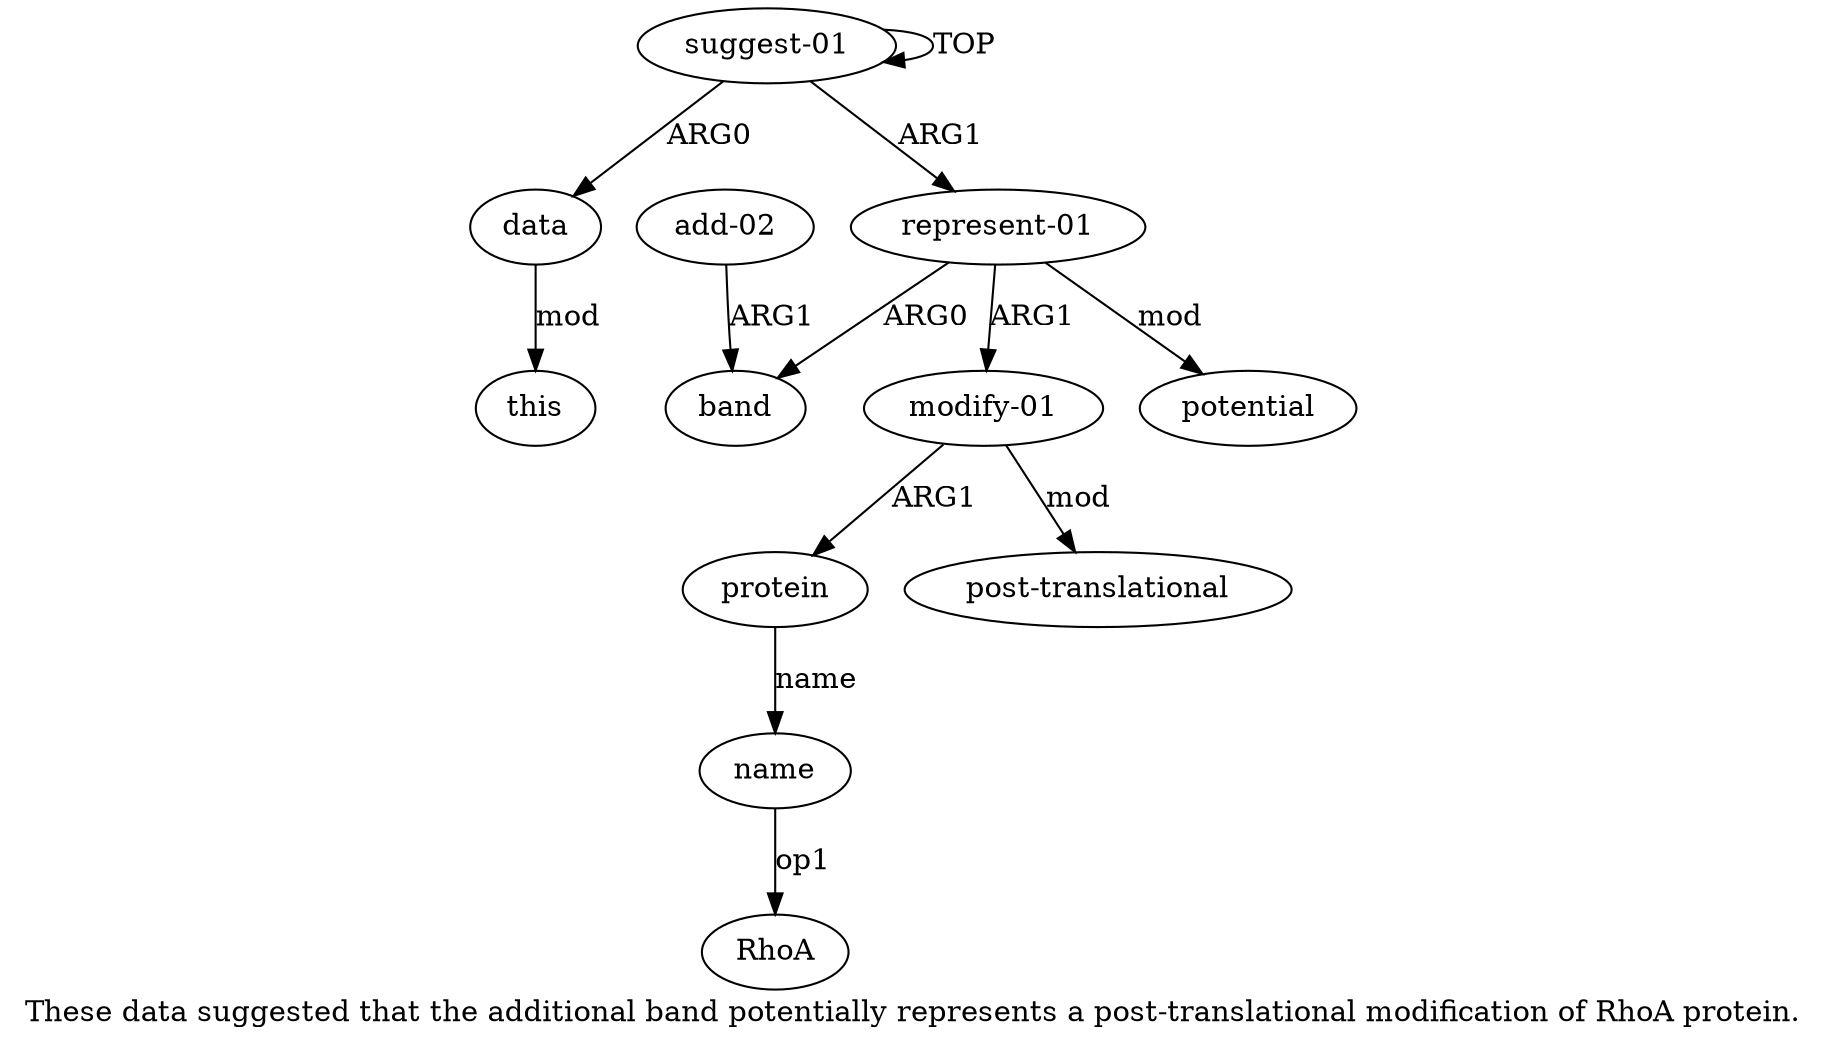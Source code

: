 digraph  {
	graph [label="These data suggested that the additional band potentially represents a post-translational modification of RhoA protein."];
	node [label="\N"];
	a10	 [color=black,
		gold_ind=10,
		gold_label=potential,
		label=potential,
		test_ind=10,
		test_label=potential];
	"a8 RhoA"	 [color=black,
		gold_ind=-1,
		gold_label=RhoA,
		label=RhoA,
		test_ind=-1,
		test_label=RhoA];
	a1	 [color=black,
		gold_ind=1,
		gold_label=data,
		label=data,
		test_ind=1,
		test_label=data];
	a2	 [color=black,
		gold_ind=2,
		gold_label=this,
		label=this,
		test_ind=2,
		test_label=this];
	a1 -> a2 [key=0,
	color=black,
	gold_label=mod,
	label=mod,
	test_label=mod];
a0 [color=black,
	gold_ind=0,
	gold_label="suggest-01",
	label="suggest-01",
	test_ind=0,
	test_label="suggest-01"];
a0 -> a1 [key=0,
color=black,
gold_label=ARG0,
label=ARG0,
test_label=ARG0];
a0 -> a0 [key=0,
color=black,
gold_label=TOP,
label=TOP,
test_label=TOP];
a3 [color=black,
gold_ind=3,
gold_label="represent-01",
label="represent-01",
test_ind=3,
test_label="represent-01"];
a0 -> a3 [key=0,
color=black,
gold_label=ARG1,
label=ARG1,
test_label=ARG1];
a3 -> a10 [key=0,
color=black,
gold_label=mod,
label=mod,
test_label=mod];
a4 [color=black,
gold_ind=4,
gold_label=band,
label=band,
test_ind=4,
test_label=band];
a3 -> a4 [key=0,
color=black,
gold_label=ARG0,
label=ARG0,
test_label=ARG0];
a6 [color=black,
gold_ind=6,
gold_label="modify-01",
label="modify-01",
test_ind=6,
test_label="modify-01"];
a3 -> a6 [key=0,
color=black,
gold_label=ARG1,
label=ARG1,
test_label=ARG1];
a5 [color=black,
gold_ind=5,
gold_label="add-02",
label="add-02",
test_ind=5,
test_label="add-02"];
a5 -> a4 [key=0,
color=black,
gold_label=ARG1,
label=ARG1,
test_label=ARG1];
a7 [color=black,
gold_ind=7,
gold_label=protein,
label=protein,
test_ind=7,
test_label=protein];
a8 [color=black,
gold_ind=8,
gold_label=name,
label=name,
test_ind=8,
test_label=name];
a7 -> a8 [key=0,
color=black,
gold_label=name,
label=name,
test_label=name];
a6 -> a7 [key=0,
color=black,
gold_label=ARG1,
label=ARG1,
test_label=ARG1];
a9 [color=black,
gold_ind=9,
gold_label="post-translational",
label="post-translational",
test_ind=9,
test_label="post-translational"];
a6 -> a9 [key=0,
color=black,
gold_label=mod,
label=mod,
test_label=mod];
a8 -> "a8 RhoA" [key=0,
color=black,
gold_label=op1,
label=op1,
test_label=op1];
}
